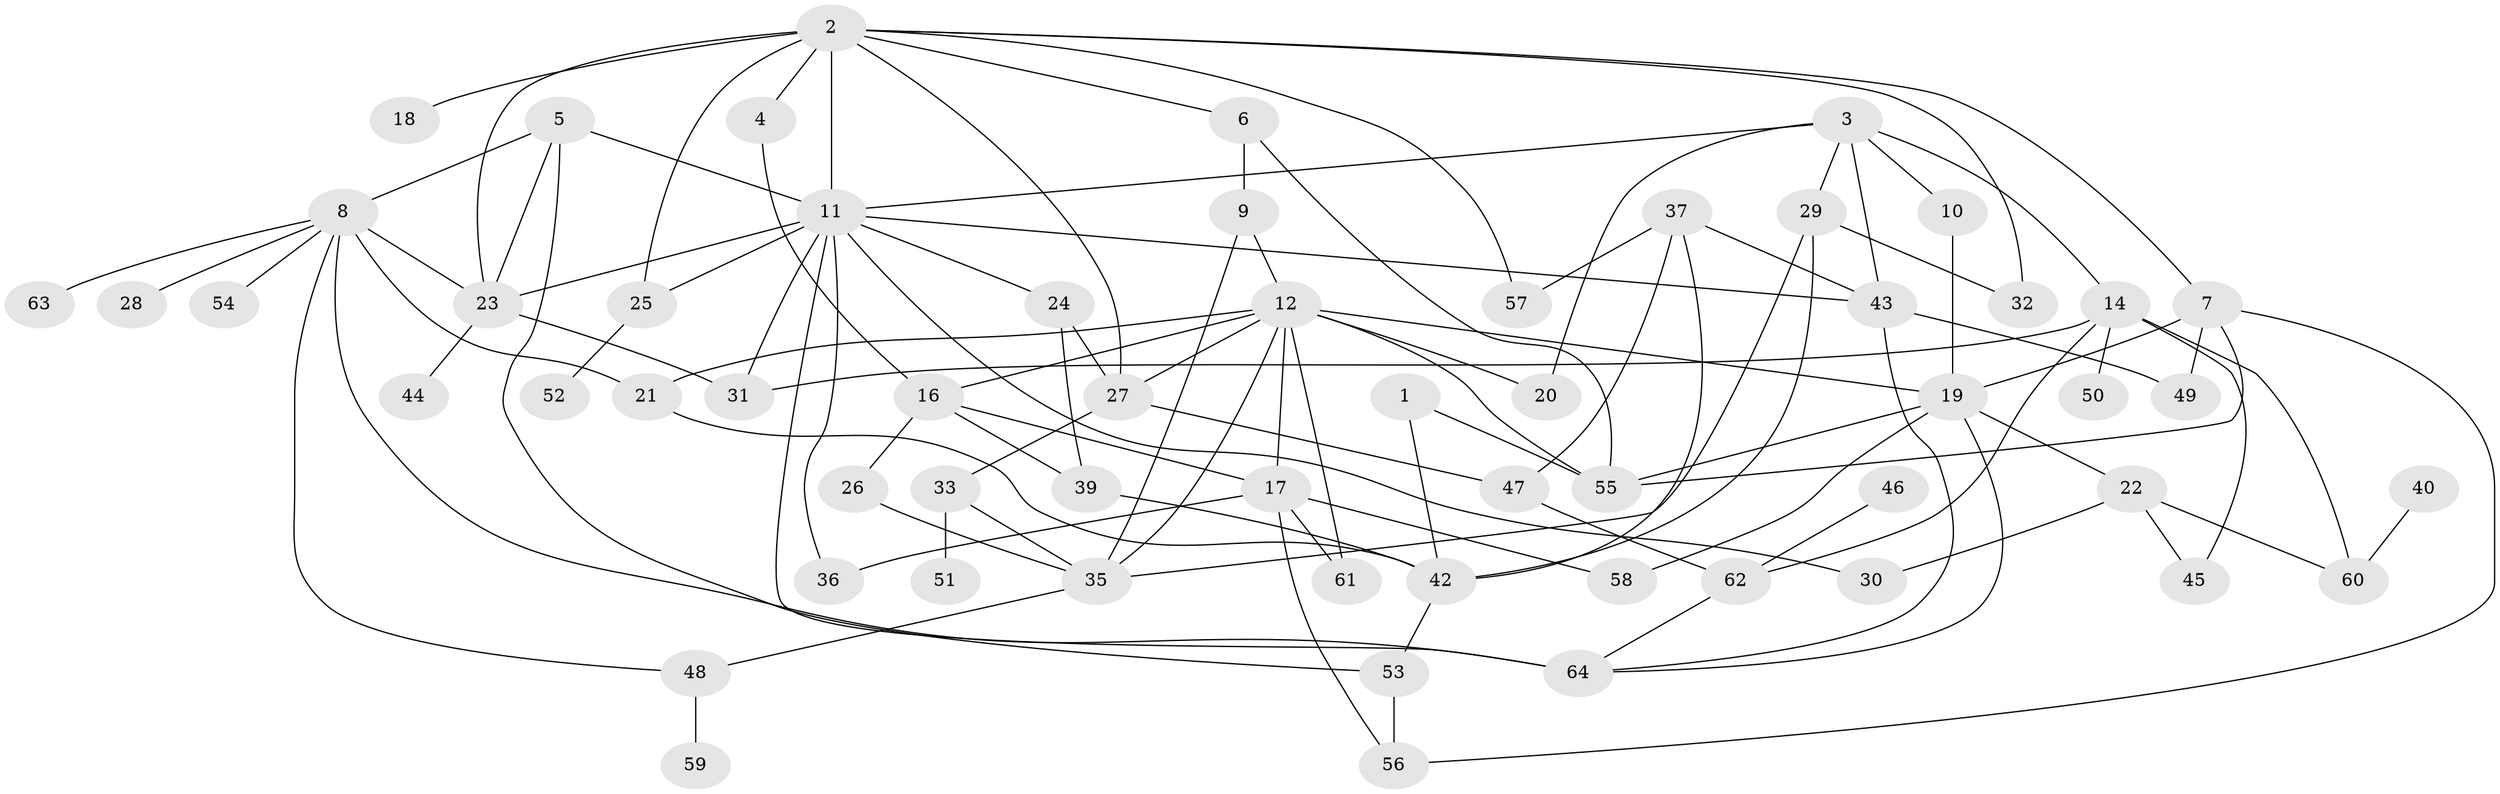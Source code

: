 // original degree distribution, {2: 0.2641509433962264, 4: 0.18867924528301888, 3: 0.18867924528301888, 0: 0.03773584905660377, 1: 0.16981132075471697, 6: 0.07547169811320754, 5: 0.05660377358490566, 7: 0.009433962264150943, 9: 0.009433962264150943}
// Generated by graph-tools (version 1.1) at 2025/48/03/04/25 22:48:10]
// undirected, 59 vertices, 104 edges
graph export_dot {
  node [color=gray90,style=filled];
  1;
  2;
  3;
  4;
  5;
  6;
  7;
  8;
  9;
  10;
  11;
  12;
  14;
  16;
  17;
  18;
  19;
  20;
  21;
  22;
  23;
  24;
  25;
  26;
  27;
  28;
  29;
  30;
  31;
  32;
  33;
  35;
  36;
  37;
  39;
  40;
  42;
  43;
  44;
  45;
  46;
  47;
  48;
  49;
  50;
  51;
  52;
  53;
  54;
  55;
  56;
  57;
  58;
  59;
  60;
  61;
  62;
  63;
  64;
  1 -- 42 [weight=1.0];
  1 -- 55 [weight=2.0];
  2 -- 4 [weight=1.0];
  2 -- 6 [weight=1.0];
  2 -- 7 [weight=1.0];
  2 -- 11 [weight=1.0];
  2 -- 18 [weight=1.0];
  2 -- 23 [weight=2.0];
  2 -- 25 [weight=1.0];
  2 -- 27 [weight=1.0];
  2 -- 32 [weight=1.0];
  2 -- 57 [weight=1.0];
  3 -- 10 [weight=1.0];
  3 -- 11 [weight=1.0];
  3 -- 14 [weight=1.0];
  3 -- 20 [weight=1.0];
  3 -- 29 [weight=1.0];
  3 -- 43 [weight=1.0];
  4 -- 16 [weight=1.0];
  5 -- 8 [weight=1.0];
  5 -- 11 [weight=1.0];
  5 -- 23 [weight=1.0];
  5 -- 53 [weight=1.0];
  6 -- 9 [weight=1.0];
  6 -- 55 [weight=1.0];
  7 -- 19 [weight=1.0];
  7 -- 49 [weight=1.0];
  7 -- 55 [weight=1.0];
  7 -- 56 [weight=1.0];
  8 -- 21 [weight=1.0];
  8 -- 23 [weight=1.0];
  8 -- 28 [weight=1.0];
  8 -- 48 [weight=1.0];
  8 -- 54 [weight=1.0];
  8 -- 63 [weight=1.0];
  8 -- 64 [weight=2.0];
  9 -- 12 [weight=1.0];
  9 -- 35 [weight=1.0];
  10 -- 19 [weight=1.0];
  11 -- 23 [weight=2.0];
  11 -- 24 [weight=1.0];
  11 -- 25 [weight=1.0];
  11 -- 30 [weight=1.0];
  11 -- 31 [weight=1.0];
  11 -- 36 [weight=1.0];
  11 -- 43 [weight=1.0];
  11 -- 64 [weight=1.0];
  12 -- 16 [weight=1.0];
  12 -- 17 [weight=1.0];
  12 -- 19 [weight=2.0];
  12 -- 20 [weight=1.0];
  12 -- 21 [weight=1.0];
  12 -- 27 [weight=1.0];
  12 -- 35 [weight=1.0];
  12 -- 55 [weight=1.0];
  12 -- 61 [weight=1.0];
  14 -- 31 [weight=1.0];
  14 -- 45 [weight=1.0];
  14 -- 50 [weight=1.0];
  14 -- 60 [weight=1.0];
  14 -- 62 [weight=1.0];
  16 -- 17 [weight=1.0];
  16 -- 26 [weight=1.0];
  16 -- 39 [weight=1.0];
  17 -- 36 [weight=1.0];
  17 -- 56 [weight=1.0];
  17 -- 58 [weight=1.0];
  17 -- 61 [weight=1.0];
  19 -- 22 [weight=2.0];
  19 -- 55 [weight=2.0];
  19 -- 58 [weight=1.0];
  19 -- 64 [weight=1.0];
  21 -- 42 [weight=1.0];
  22 -- 30 [weight=1.0];
  22 -- 45 [weight=1.0];
  22 -- 60 [weight=1.0];
  23 -- 31 [weight=1.0];
  23 -- 44 [weight=1.0];
  24 -- 27 [weight=1.0];
  24 -- 39 [weight=1.0];
  25 -- 52 [weight=1.0];
  26 -- 35 [weight=1.0];
  27 -- 33 [weight=1.0];
  27 -- 47 [weight=1.0];
  29 -- 32 [weight=1.0];
  29 -- 35 [weight=1.0];
  29 -- 42 [weight=1.0];
  33 -- 35 [weight=1.0];
  33 -- 51 [weight=1.0];
  35 -- 48 [weight=1.0];
  37 -- 42 [weight=1.0];
  37 -- 43 [weight=1.0];
  37 -- 47 [weight=1.0];
  37 -- 57 [weight=1.0];
  39 -- 42 [weight=1.0];
  40 -- 60 [weight=1.0];
  42 -- 53 [weight=1.0];
  43 -- 49 [weight=1.0];
  43 -- 64 [weight=1.0];
  46 -- 62 [weight=1.0];
  47 -- 62 [weight=1.0];
  48 -- 59 [weight=1.0];
  53 -- 56 [weight=1.0];
  62 -- 64 [weight=1.0];
}
